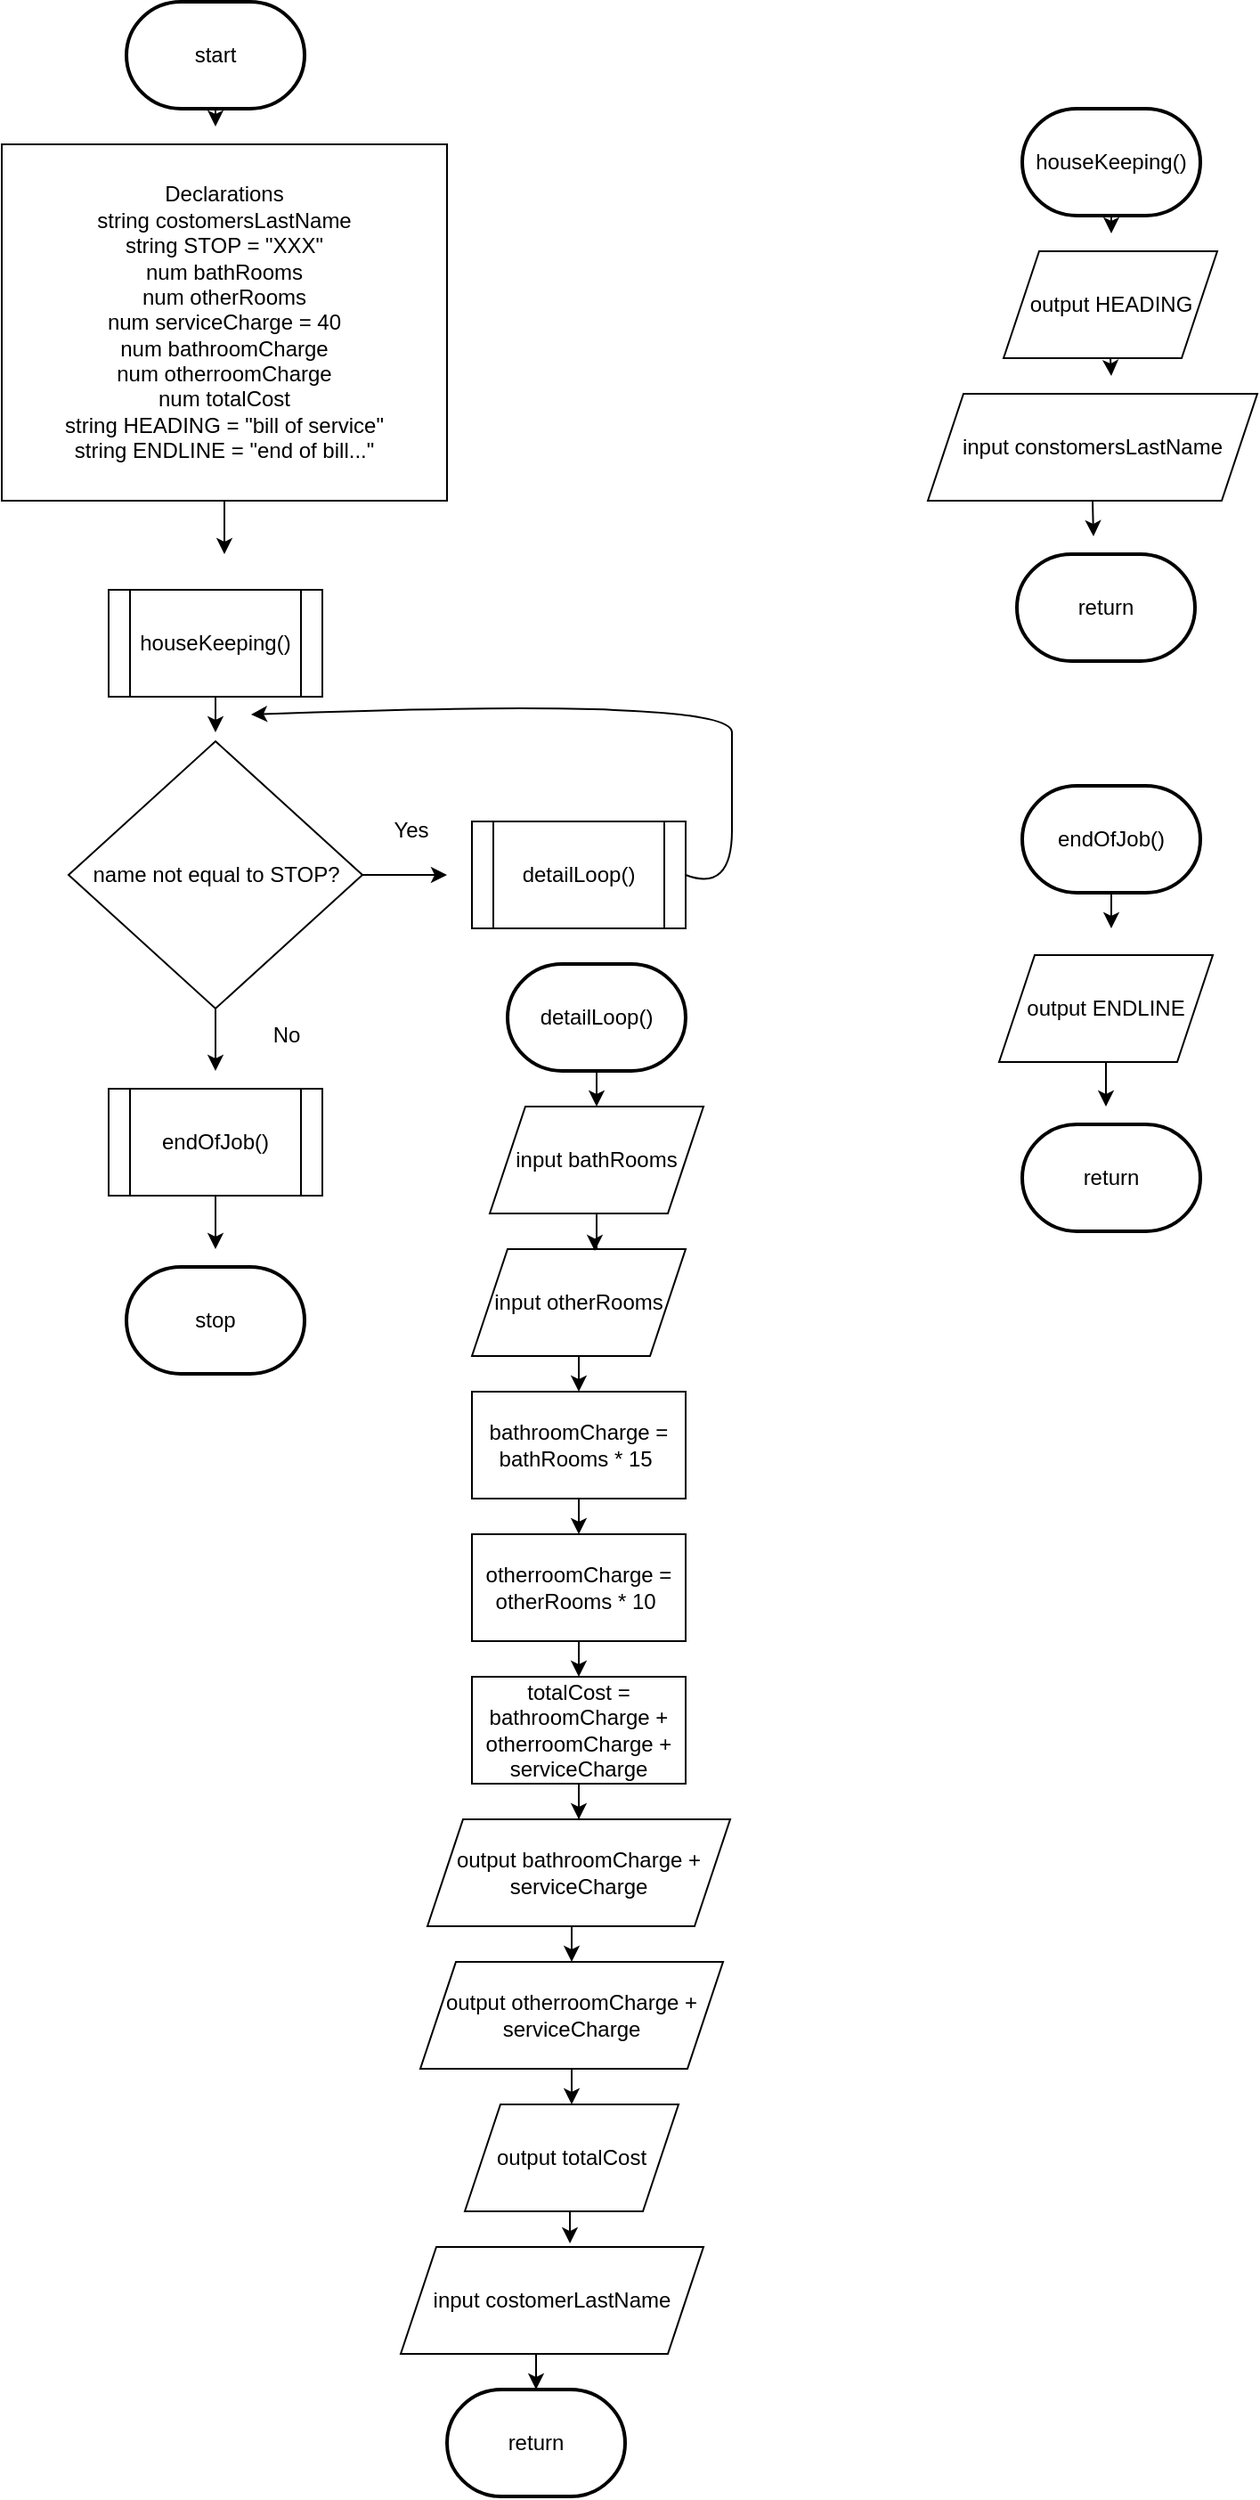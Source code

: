 <mxfile version="26.0.4">
  <diagram id="C5RBs43oDa-KdzZeNtuy" name="Page-1">
    <mxGraphModel dx="1434" dy="844" grid="1" gridSize="10" guides="1" tooltips="1" connect="1" arrows="1" fold="1" page="1" pageScale="1" pageWidth="827" pageHeight="1169" math="0" shadow="0">
      <root>
        <mxCell id="WIyWlLk6GJQsqaUBKTNV-0" />
        <mxCell id="WIyWlLk6GJQsqaUBKTNV-1" parent="WIyWlLk6GJQsqaUBKTNV-0" />
        <mxCell id="LgpKlYFtUbhMLbTFaG_L-42" style="edgeStyle=orthogonalEdgeStyle;rounded=0;orthogonalLoop=1;jettySize=auto;html=1;exitX=0.5;exitY=1;exitDx=0;exitDy=0;" edge="1" parent="WIyWlLk6GJQsqaUBKTNV-1" source="LgpKlYFtUbhMLbTFaG_L-2">
          <mxGeometry relative="1" as="geometry">
            <mxPoint x="155" y="330" as="targetPoint" />
          </mxGeometry>
        </mxCell>
        <mxCell id="LgpKlYFtUbhMLbTFaG_L-2" value="Declarations&lt;div&gt;&lt;span style=&quot;background-color: transparent; color: light-dark(rgb(0, 0, 0), rgb(255, 255, 255));&quot;&gt;string costomersLastName&lt;/span&gt;&lt;/div&gt;&lt;div&gt;string STOP = &quot;XXX&quot;&lt;br&gt;&lt;div&gt;num bathRooms&lt;/div&gt;&lt;/div&gt;&lt;div&gt;num otherRooms&lt;/div&gt;&lt;div&gt;num serviceCharge = 40&lt;/div&gt;&lt;div&gt;num bathroomCharge&lt;/div&gt;&lt;div&gt;num otherroomCharge&lt;/div&gt;&lt;div&gt;num totalCost&lt;/div&gt;&lt;div&gt;string HEADING = &quot;bill of service&quot;&lt;/div&gt;&lt;div&gt;string ENDLINE = &quot;end of bill...&quot;&lt;/div&gt;" style="rounded=0;whiteSpace=wrap;html=1;" vertex="1" parent="WIyWlLk6GJQsqaUBKTNV-1">
          <mxGeometry x="30" y="100" width="250" height="200" as="geometry" />
        </mxCell>
        <mxCell id="LgpKlYFtUbhMLbTFaG_L-52" style="edgeStyle=orthogonalEdgeStyle;rounded=0;orthogonalLoop=1;jettySize=auto;html=1;exitX=0.5;exitY=1;exitDx=0;exitDy=0;" edge="1" parent="WIyWlLk6GJQsqaUBKTNV-1" source="LgpKlYFtUbhMLbTFaG_L-14">
          <mxGeometry relative="1" as="geometry">
            <mxPoint x="643" y="320" as="targetPoint" />
          </mxGeometry>
        </mxCell>
        <mxCell id="LgpKlYFtUbhMLbTFaG_L-14" value="input constomersLastName" style="shape=parallelogram;perimeter=parallelogramPerimeter;whiteSpace=wrap;html=1;fixedSize=1;" vertex="1" parent="WIyWlLk6GJQsqaUBKTNV-1">
          <mxGeometry x="550" y="240" width="185" height="60" as="geometry" />
        </mxCell>
        <mxCell id="LgpKlYFtUbhMLbTFaG_L-15" value="input bathRooms" style="shape=parallelogram;perimeter=parallelogramPerimeter;whiteSpace=wrap;html=1;fixedSize=1;" vertex="1" parent="WIyWlLk6GJQsqaUBKTNV-1">
          <mxGeometry x="304" y="640" width="120" height="60" as="geometry" />
        </mxCell>
        <mxCell id="LgpKlYFtUbhMLbTFaG_L-57" style="edgeStyle=orthogonalEdgeStyle;rounded=0;orthogonalLoop=1;jettySize=auto;html=1;exitX=0.5;exitY=1;exitDx=0;exitDy=0;entryX=0.5;entryY=0;entryDx=0;entryDy=0;" edge="1" parent="WIyWlLk6GJQsqaUBKTNV-1" source="LgpKlYFtUbhMLbTFaG_L-16" target="LgpKlYFtUbhMLbTFaG_L-17">
          <mxGeometry relative="1" as="geometry">
            <mxPoint x="354" y="790" as="targetPoint" />
          </mxGeometry>
        </mxCell>
        <mxCell id="LgpKlYFtUbhMLbTFaG_L-16" value="input otherRooms" style="shape=parallelogram;perimeter=parallelogramPerimeter;whiteSpace=wrap;html=1;fixedSize=1;" vertex="1" parent="WIyWlLk6GJQsqaUBKTNV-1">
          <mxGeometry x="294" y="720" width="120" height="60" as="geometry" />
        </mxCell>
        <mxCell id="LgpKlYFtUbhMLbTFaG_L-58" style="edgeStyle=orthogonalEdgeStyle;rounded=0;orthogonalLoop=1;jettySize=auto;html=1;exitX=0.5;exitY=1;exitDx=0;exitDy=0;entryX=0.5;entryY=0;entryDx=0;entryDy=0;" edge="1" parent="WIyWlLk6GJQsqaUBKTNV-1" source="LgpKlYFtUbhMLbTFaG_L-17" target="LgpKlYFtUbhMLbTFaG_L-18">
          <mxGeometry relative="1" as="geometry">
            <mxPoint x="354" y="870" as="targetPoint" />
          </mxGeometry>
        </mxCell>
        <mxCell id="LgpKlYFtUbhMLbTFaG_L-17" value="bathroomCharge = bathRooms * 15&amp;nbsp;" style="rounded=0;whiteSpace=wrap;html=1;" vertex="1" parent="WIyWlLk6GJQsqaUBKTNV-1">
          <mxGeometry x="294" y="800" width="120" height="60" as="geometry" />
        </mxCell>
        <mxCell id="LgpKlYFtUbhMLbTFaG_L-59" style="edgeStyle=orthogonalEdgeStyle;rounded=0;orthogonalLoop=1;jettySize=auto;html=1;exitX=0.5;exitY=1;exitDx=0;exitDy=0;entryX=0.5;entryY=0;entryDx=0;entryDy=0;" edge="1" parent="WIyWlLk6GJQsqaUBKTNV-1" source="LgpKlYFtUbhMLbTFaG_L-18" target="LgpKlYFtUbhMLbTFaG_L-19">
          <mxGeometry relative="1" as="geometry" />
        </mxCell>
        <mxCell id="LgpKlYFtUbhMLbTFaG_L-18" value="otherroomCharge = otherRooms * 10&amp;nbsp;" style="rounded=0;whiteSpace=wrap;html=1;" vertex="1" parent="WIyWlLk6GJQsqaUBKTNV-1">
          <mxGeometry x="294" y="880" width="120" height="60" as="geometry" />
        </mxCell>
        <mxCell id="LgpKlYFtUbhMLbTFaG_L-63" style="edgeStyle=orthogonalEdgeStyle;rounded=0;orthogonalLoop=1;jettySize=auto;html=1;" edge="1" parent="WIyWlLk6GJQsqaUBKTNV-1" source="LgpKlYFtUbhMLbTFaG_L-19" target="LgpKlYFtUbhMLbTFaG_L-20">
          <mxGeometry relative="1" as="geometry" />
        </mxCell>
        <mxCell id="LgpKlYFtUbhMLbTFaG_L-19" value="totalCost = bathroomCharge + otherroomCharge +&lt;div&gt;serviceCharge&lt;/div&gt;" style="rounded=0;whiteSpace=wrap;html=1;" vertex="1" parent="WIyWlLk6GJQsqaUBKTNV-1">
          <mxGeometry x="294" y="960" width="120" height="60" as="geometry" />
        </mxCell>
        <mxCell id="LgpKlYFtUbhMLbTFaG_L-67" style="edgeStyle=orthogonalEdgeStyle;rounded=0;orthogonalLoop=1;jettySize=auto;html=1;exitX=0.5;exitY=1;exitDx=0;exitDy=0;entryX=0.5;entryY=0;entryDx=0;entryDy=0;" edge="1" parent="WIyWlLk6GJQsqaUBKTNV-1" source="LgpKlYFtUbhMLbTFaG_L-20" target="LgpKlYFtUbhMLbTFaG_L-21">
          <mxGeometry relative="1" as="geometry" />
        </mxCell>
        <mxCell id="LgpKlYFtUbhMLbTFaG_L-20" value="output bathroomCharge + serviceCharge" style="shape=parallelogram;perimeter=parallelogramPerimeter;whiteSpace=wrap;html=1;fixedSize=1;" vertex="1" parent="WIyWlLk6GJQsqaUBKTNV-1">
          <mxGeometry x="269" y="1040" width="170" height="60" as="geometry" />
        </mxCell>
        <mxCell id="LgpKlYFtUbhMLbTFaG_L-68" style="edgeStyle=orthogonalEdgeStyle;rounded=0;orthogonalLoop=1;jettySize=auto;html=1;exitX=0.5;exitY=1;exitDx=0;exitDy=0;entryX=0.5;entryY=0;entryDx=0;entryDy=0;" edge="1" parent="WIyWlLk6GJQsqaUBKTNV-1" source="LgpKlYFtUbhMLbTFaG_L-21" target="LgpKlYFtUbhMLbTFaG_L-22">
          <mxGeometry relative="1" as="geometry" />
        </mxCell>
        <mxCell id="LgpKlYFtUbhMLbTFaG_L-21" value="output otherroomCharge + serviceCharge" style="shape=parallelogram;perimeter=parallelogramPerimeter;whiteSpace=wrap;html=1;fixedSize=1;" vertex="1" parent="WIyWlLk6GJQsqaUBKTNV-1">
          <mxGeometry x="265" y="1120" width="170" height="60" as="geometry" />
        </mxCell>
        <mxCell id="LgpKlYFtUbhMLbTFaG_L-22" value="output totalCost" style="shape=parallelogram;perimeter=parallelogramPerimeter;whiteSpace=wrap;html=1;fixedSize=1;" vertex="1" parent="WIyWlLk6GJQsqaUBKTNV-1">
          <mxGeometry x="290" y="1200" width="120" height="60" as="geometry" />
        </mxCell>
        <mxCell id="LgpKlYFtUbhMLbTFaG_L-41" style="edgeStyle=orthogonalEdgeStyle;rounded=0;orthogonalLoop=1;jettySize=auto;html=1;exitX=0.5;exitY=1;exitDx=0;exitDy=0;exitPerimeter=0;" edge="1" parent="WIyWlLk6GJQsqaUBKTNV-1" source="LgpKlYFtUbhMLbTFaG_L-24">
          <mxGeometry relative="1" as="geometry">
            <mxPoint x="150" y="90" as="targetPoint" />
          </mxGeometry>
        </mxCell>
        <mxCell id="LgpKlYFtUbhMLbTFaG_L-24" value="start" style="strokeWidth=2;html=1;shape=mxgraph.flowchart.terminator;whiteSpace=wrap;" vertex="1" parent="WIyWlLk6GJQsqaUBKTNV-1">
          <mxGeometry x="100" y="20" width="100" height="60" as="geometry" />
        </mxCell>
        <mxCell id="LgpKlYFtUbhMLbTFaG_L-50" style="edgeStyle=orthogonalEdgeStyle;rounded=0;orthogonalLoop=1;jettySize=auto;html=1;exitX=0.5;exitY=1;exitDx=0;exitDy=0;exitPerimeter=0;" edge="1" parent="WIyWlLk6GJQsqaUBKTNV-1" source="LgpKlYFtUbhMLbTFaG_L-25">
          <mxGeometry relative="1" as="geometry">
            <mxPoint x="653" y="150" as="targetPoint" />
          </mxGeometry>
        </mxCell>
        <mxCell id="LgpKlYFtUbhMLbTFaG_L-25" value="houseKeeping()" style="strokeWidth=2;html=1;shape=mxgraph.flowchart.terminator;whiteSpace=wrap;" vertex="1" parent="WIyWlLk6GJQsqaUBKTNV-1">
          <mxGeometry x="603" y="80" width="100" height="60" as="geometry" />
        </mxCell>
        <mxCell id="LgpKlYFtUbhMLbTFaG_L-51" style="edgeStyle=orthogonalEdgeStyle;rounded=0;orthogonalLoop=1;jettySize=auto;html=1;exitX=0.5;exitY=1;exitDx=0;exitDy=0;" edge="1" parent="WIyWlLk6GJQsqaUBKTNV-1" source="LgpKlYFtUbhMLbTFaG_L-26">
          <mxGeometry relative="1" as="geometry">
            <mxPoint x="653" y="230" as="targetPoint" />
          </mxGeometry>
        </mxCell>
        <mxCell id="LgpKlYFtUbhMLbTFaG_L-26" value="output HEADING" style="shape=parallelogram;perimeter=parallelogramPerimeter;whiteSpace=wrap;html=1;fixedSize=1;" vertex="1" parent="WIyWlLk6GJQsqaUBKTNV-1">
          <mxGeometry x="592.5" y="160" width="120" height="60" as="geometry" />
        </mxCell>
        <mxCell id="LgpKlYFtUbhMLbTFaG_L-27" value="return" style="strokeWidth=2;html=1;shape=mxgraph.flowchart.terminator;whiteSpace=wrap;" vertex="1" parent="WIyWlLk6GJQsqaUBKTNV-1">
          <mxGeometry x="600" y="330" width="100" height="60" as="geometry" />
        </mxCell>
        <mxCell id="LgpKlYFtUbhMLbTFaG_L-43" style="edgeStyle=orthogonalEdgeStyle;rounded=0;orthogonalLoop=1;jettySize=auto;html=1;exitX=0.5;exitY=1;exitDx=0;exitDy=0;" edge="1" parent="WIyWlLk6GJQsqaUBKTNV-1" source="LgpKlYFtUbhMLbTFaG_L-28">
          <mxGeometry relative="1" as="geometry">
            <mxPoint x="150" y="430" as="targetPoint" />
          </mxGeometry>
        </mxCell>
        <mxCell id="LgpKlYFtUbhMLbTFaG_L-28" value="houseKeeping()" style="shape=process;whiteSpace=wrap;html=1;backgroundOutline=1;" vertex="1" parent="WIyWlLk6GJQsqaUBKTNV-1">
          <mxGeometry x="90" y="350" width="120" height="60" as="geometry" />
        </mxCell>
        <mxCell id="LgpKlYFtUbhMLbTFaG_L-44" style="edgeStyle=orthogonalEdgeStyle;rounded=0;orthogonalLoop=1;jettySize=auto;html=1;" edge="1" parent="WIyWlLk6GJQsqaUBKTNV-1" source="LgpKlYFtUbhMLbTFaG_L-29">
          <mxGeometry relative="1" as="geometry">
            <mxPoint x="280" y="510" as="targetPoint" />
          </mxGeometry>
        </mxCell>
        <mxCell id="LgpKlYFtUbhMLbTFaG_L-48" style="edgeStyle=orthogonalEdgeStyle;rounded=0;orthogonalLoop=1;jettySize=auto;html=1;" edge="1" parent="WIyWlLk6GJQsqaUBKTNV-1" source="LgpKlYFtUbhMLbTFaG_L-29">
          <mxGeometry relative="1" as="geometry">
            <mxPoint x="150" y="620" as="targetPoint" />
          </mxGeometry>
        </mxCell>
        <mxCell id="LgpKlYFtUbhMLbTFaG_L-29" value="name not equal to STOP?" style="rhombus;whiteSpace=wrap;html=1;" vertex="1" parent="WIyWlLk6GJQsqaUBKTNV-1">
          <mxGeometry x="67.5" y="435" width="165" height="150" as="geometry" />
        </mxCell>
        <mxCell id="LgpKlYFtUbhMLbTFaG_L-30" value="detailLoop()" style="shape=process;whiteSpace=wrap;html=1;backgroundOutline=1;" vertex="1" parent="WIyWlLk6GJQsqaUBKTNV-1">
          <mxGeometry x="294" y="480" width="120" height="60" as="geometry" />
        </mxCell>
        <mxCell id="LgpKlYFtUbhMLbTFaG_L-49" style="edgeStyle=orthogonalEdgeStyle;rounded=0;orthogonalLoop=1;jettySize=auto;html=1;" edge="1" parent="WIyWlLk6GJQsqaUBKTNV-1" source="LgpKlYFtUbhMLbTFaG_L-31">
          <mxGeometry relative="1" as="geometry">
            <mxPoint x="150" y="720" as="targetPoint" />
          </mxGeometry>
        </mxCell>
        <mxCell id="LgpKlYFtUbhMLbTFaG_L-31" value="endOfJob()" style="shape=process;whiteSpace=wrap;html=1;backgroundOutline=1;" vertex="1" parent="WIyWlLk6GJQsqaUBKTNV-1">
          <mxGeometry x="90" y="630" width="120" height="60" as="geometry" />
        </mxCell>
        <mxCell id="LgpKlYFtUbhMLbTFaG_L-32" value="stop" style="strokeWidth=2;html=1;shape=mxgraph.flowchart.terminator;whiteSpace=wrap;" vertex="1" parent="WIyWlLk6GJQsqaUBKTNV-1">
          <mxGeometry x="100" y="730" width="100" height="60" as="geometry" />
        </mxCell>
        <mxCell id="LgpKlYFtUbhMLbTFaG_L-55" style="edgeStyle=orthogonalEdgeStyle;rounded=0;orthogonalLoop=1;jettySize=auto;html=1;exitX=0.5;exitY=1;exitDx=0;exitDy=0;exitPerimeter=0;entryX=0.5;entryY=0;entryDx=0;entryDy=0;" edge="1" parent="WIyWlLk6GJQsqaUBKTNV-1" source="LgpKlYFtUbhMLbTFaG_L-33" target="LgpKlYFtUbhMLbTFaG_L-15">
          <mxGeometry relative="1" as="geometry">
            <mxPoint x="364" y="630" as="targetPoint" />
          </mxGeometry>
        </mxCell>
        <mxCell id="LgpKlYFtUbhMLbTFaG_L-33" value="detailLoop()" style="strokeWidth=2;html=1;shape=mxgraph.flowchart.terminator;whiteSpace=wrap;" vertex="1" parent="WIyWlLk6GJQsqaUBKTNV-1">
          <mxGeometry x="314" y="560" width="100" height="60" as="geometry" />
        </mxCell>
        <mxCell id="LgpKlYFtUbhMLbTFaG_L-34" value="return" style="strokeWidth=2;html=1;shape=mxgraph.flowchart.terminator;whiteSpace=wrap;" vertex="1" parent="WIyWlLk6GJQsqaUBKTNV-1">
          <mxGeometry x="280" y="1360" width="100" height="60" as="geometry" />
        </mxCell>
        <mxCell id="LgpKlYFtUbhMLbTFaG_L-35" value="input costomerLastName" style="shape=parallelogram;perimeter=parallelogramPerimeter;whiteSpace=wrap;html=1;fixedSize=1;" vertex="1" parent="WIyWlLk6GJQsqaUBKTNV-1">
          <mxGeometry x="254" y="1280" width="170" height="60" as="geometry" />
        </mxCell>
        <mxCell id="LgpKlYFtUbhMLbTFaG_L-53" style="edgeStyle=orthogonalEdgeStyle;rounded=0;orthogonalLoop=1;jettySize=auto;html=1;" edge="1" parent="WIyWlLk6GJQsqaUBKTNV-1" source="LgpKlYFtUbhMLbTFaG_L-37">
          <mxGeometry relative="1" as="geometry">
            <mxPoint x="653" y="540" as="targetPoint" />
          </mxGeometry>
        </mxCell>
        <mxCell id="LgpKlYFtUbhMLbTFaG_L-37" value="endOfJob()" style="strokeWidth=2;html=1;shape=mxgraph.flowchart.terminator;whiteSpace=wrap;" vertex="1" parent="WIyWlLk6GJQsqaUBKTNV-1">
          <mxGeometry x="603" y="460" width="100" height="60" as="geometry" />
        </mxCell>
        <mxCell id="LgpKlYFtUbhMLbTFaG_L-54" style="edgeStyle=orthogonalEdgeStyle;rounded=0;orthogonalLoop=1;jettySize=auto;html=1;" edge="1" parent="WIyWlLk6GJQsqaUBKTNV-1" source="LgpKlYFtUbhMLbTFaG_L-38">
          <mxGeometry relative="1" as="geometry">
            <mxPoint x="650" y="640" as="targetPoint" />
          </mxGeometry>
        </mxCell>
        <mxCell id="LgpKlYFtUbhMLbTFaG_L-38" value="output ENDLINE" style="shape=parallelogram;perimeter=parallelogramPerimeter;whiteSpace=wrap;html=1;fixedSize=1;" vertex="1" parent="WIyWlLk6GJQsqaUBKTNV-1">
          <mxGeometry x="590" y="555" width="120" height="60" as="geometry" />
        </mxCell>
        <mxCell id="LgpKlYFtUbhMLbTFaG_L-39" value="return" style="strokeWidth=2;html=1;shape=mxgraph.flowchart.terminator;whiteSpace=wrap;" vertex="1" parent="WIyWlLk6GJQsqaUBKTNV-1">
          <mxGeometry x="603" y="650" width="100" height="60" as="geometry" />
        </mxCell>
        <mxCell id="LgpKlYFtUbhMLbTFaG_L-47" value="" style="curved=1;endArrow=classic;html=1;rounded=0;exitX=1;exitY=0.5;exitDx=0;exitDy=0;" edge="1" parent="WIyWlLk6GJQsqaUBKTNV-1" source="LgpKlYFtUbhMLbTFaG_L-30">
          <mxGeometry width="50" height="50" relative="1" as="geometry">
            <mxPoint x="440" y="510" as="sourcePoint" />
            <mxPoint x="170" y="420" as="targetPoint" />
            <Array as="points">
              <mxPoint x="440" y="520" />
              <mxPoint x="440" y="450" />
              <mxPoint x="440" y="410" />
            </Array>
          </mxGeometry>
        </mxCell>
        <mxCell id="LgpKlYFtUbhMLbTFaG_L-62" style="edgeStyle=orthogonalEdgeStyle;rounded=0;orthogonalLoop=1;jettySize=auto;html=1;entryX=0.575;entryY=0.017;entryDx=0;entryDy=0;entryPerimeter=0;" edge="1" parent="WIyWlLk6GJQsqaUBKTNV-1" source="LgpKlYFtUbhMLbTFaG_L-15" target="LgpKlYFtUbhMLbTFaG_L-16">
          <mxGeometry relative="1" as="geometry" />
        </mxCell>
        <mxCell id="LgpKlYFtUbhMLbTFaG_L-69" style="edgeStyle=orthogonalEdgeStyle;rounded=0;orthogonalLoop=1;jettySize=auto;html=1;exitX=0.5;exitY=1;exitDx=0;exitDy=0;entryX=0.559;entryY=-0.033;entryDx=0;entryDy=0;entryPerimeter=0;" edge="1" parent="WIyWlLk6GJQsqaUBKTNV-1" source="LgpKlYFtUbhMLbTFaG_L-22" target="LgpKlYFtUbhMLbTFaG_L-35">
          <mxGeometry relative="1" as="geometry" />
        </mxCell>
        <mxCell id="LgpKlYFtUbhMLbTFaG_L-70" style="edgeStyle=orthogonalEdgeStyle;rounded=0;orthogonalLoop=1;jettySize=auto;html=1;exitX=0.5;exitY=1;exitDx=0;exitDy=0;entryX=0.5;entryY=0;entryDx=0;entryDy=0;entryPerimeter=0;" edge="1" parent="WIyWlLk6GJQsqaUBKTNV-1" source="LgpKlYFtUbhMLbTFaG_L-35" target="LgpKlYFtUbhMLbTFaG_L-34">
          <mxGeometry relative="1" as="geometry" />
        </mxCell>
        <mxCell id="LgpKlYFtUbhMLbTFaG_L-71" value="Yes" style="text;html=1;align=center;verticalAlign=middle;whiteSpace=wrap;rounded=0;" vertex="1" parent="WIyWlLk6GJQsqaUBKTNV-1">
          <mxGeometry x="230" y="470" width="60" height="30" as="geometry" />
        </mxCell>
        <mxCell id="LgpKlYFtUbhMLbTFaG_L-72" value="N&lt;span style=&quot;background-color: transparent; color: light-dark(rgb(0, 0, 0), rgb(255, 255, 255));&quot;&gt;o&lt;/span&gt;" style="text;html=1;align=center;verticalAlign=middle;whiteSpace=wrap;rounded=0;" vertex="1" parent="WIyWlLk6GJQsqaUBKTNV-1">
          <mxGeometry x="160" y="585" width="60" height="30" as="geometry" />
        </mxCell>
      </root>
    </mxGraphModel>
  </diagram>
</mxfile>
